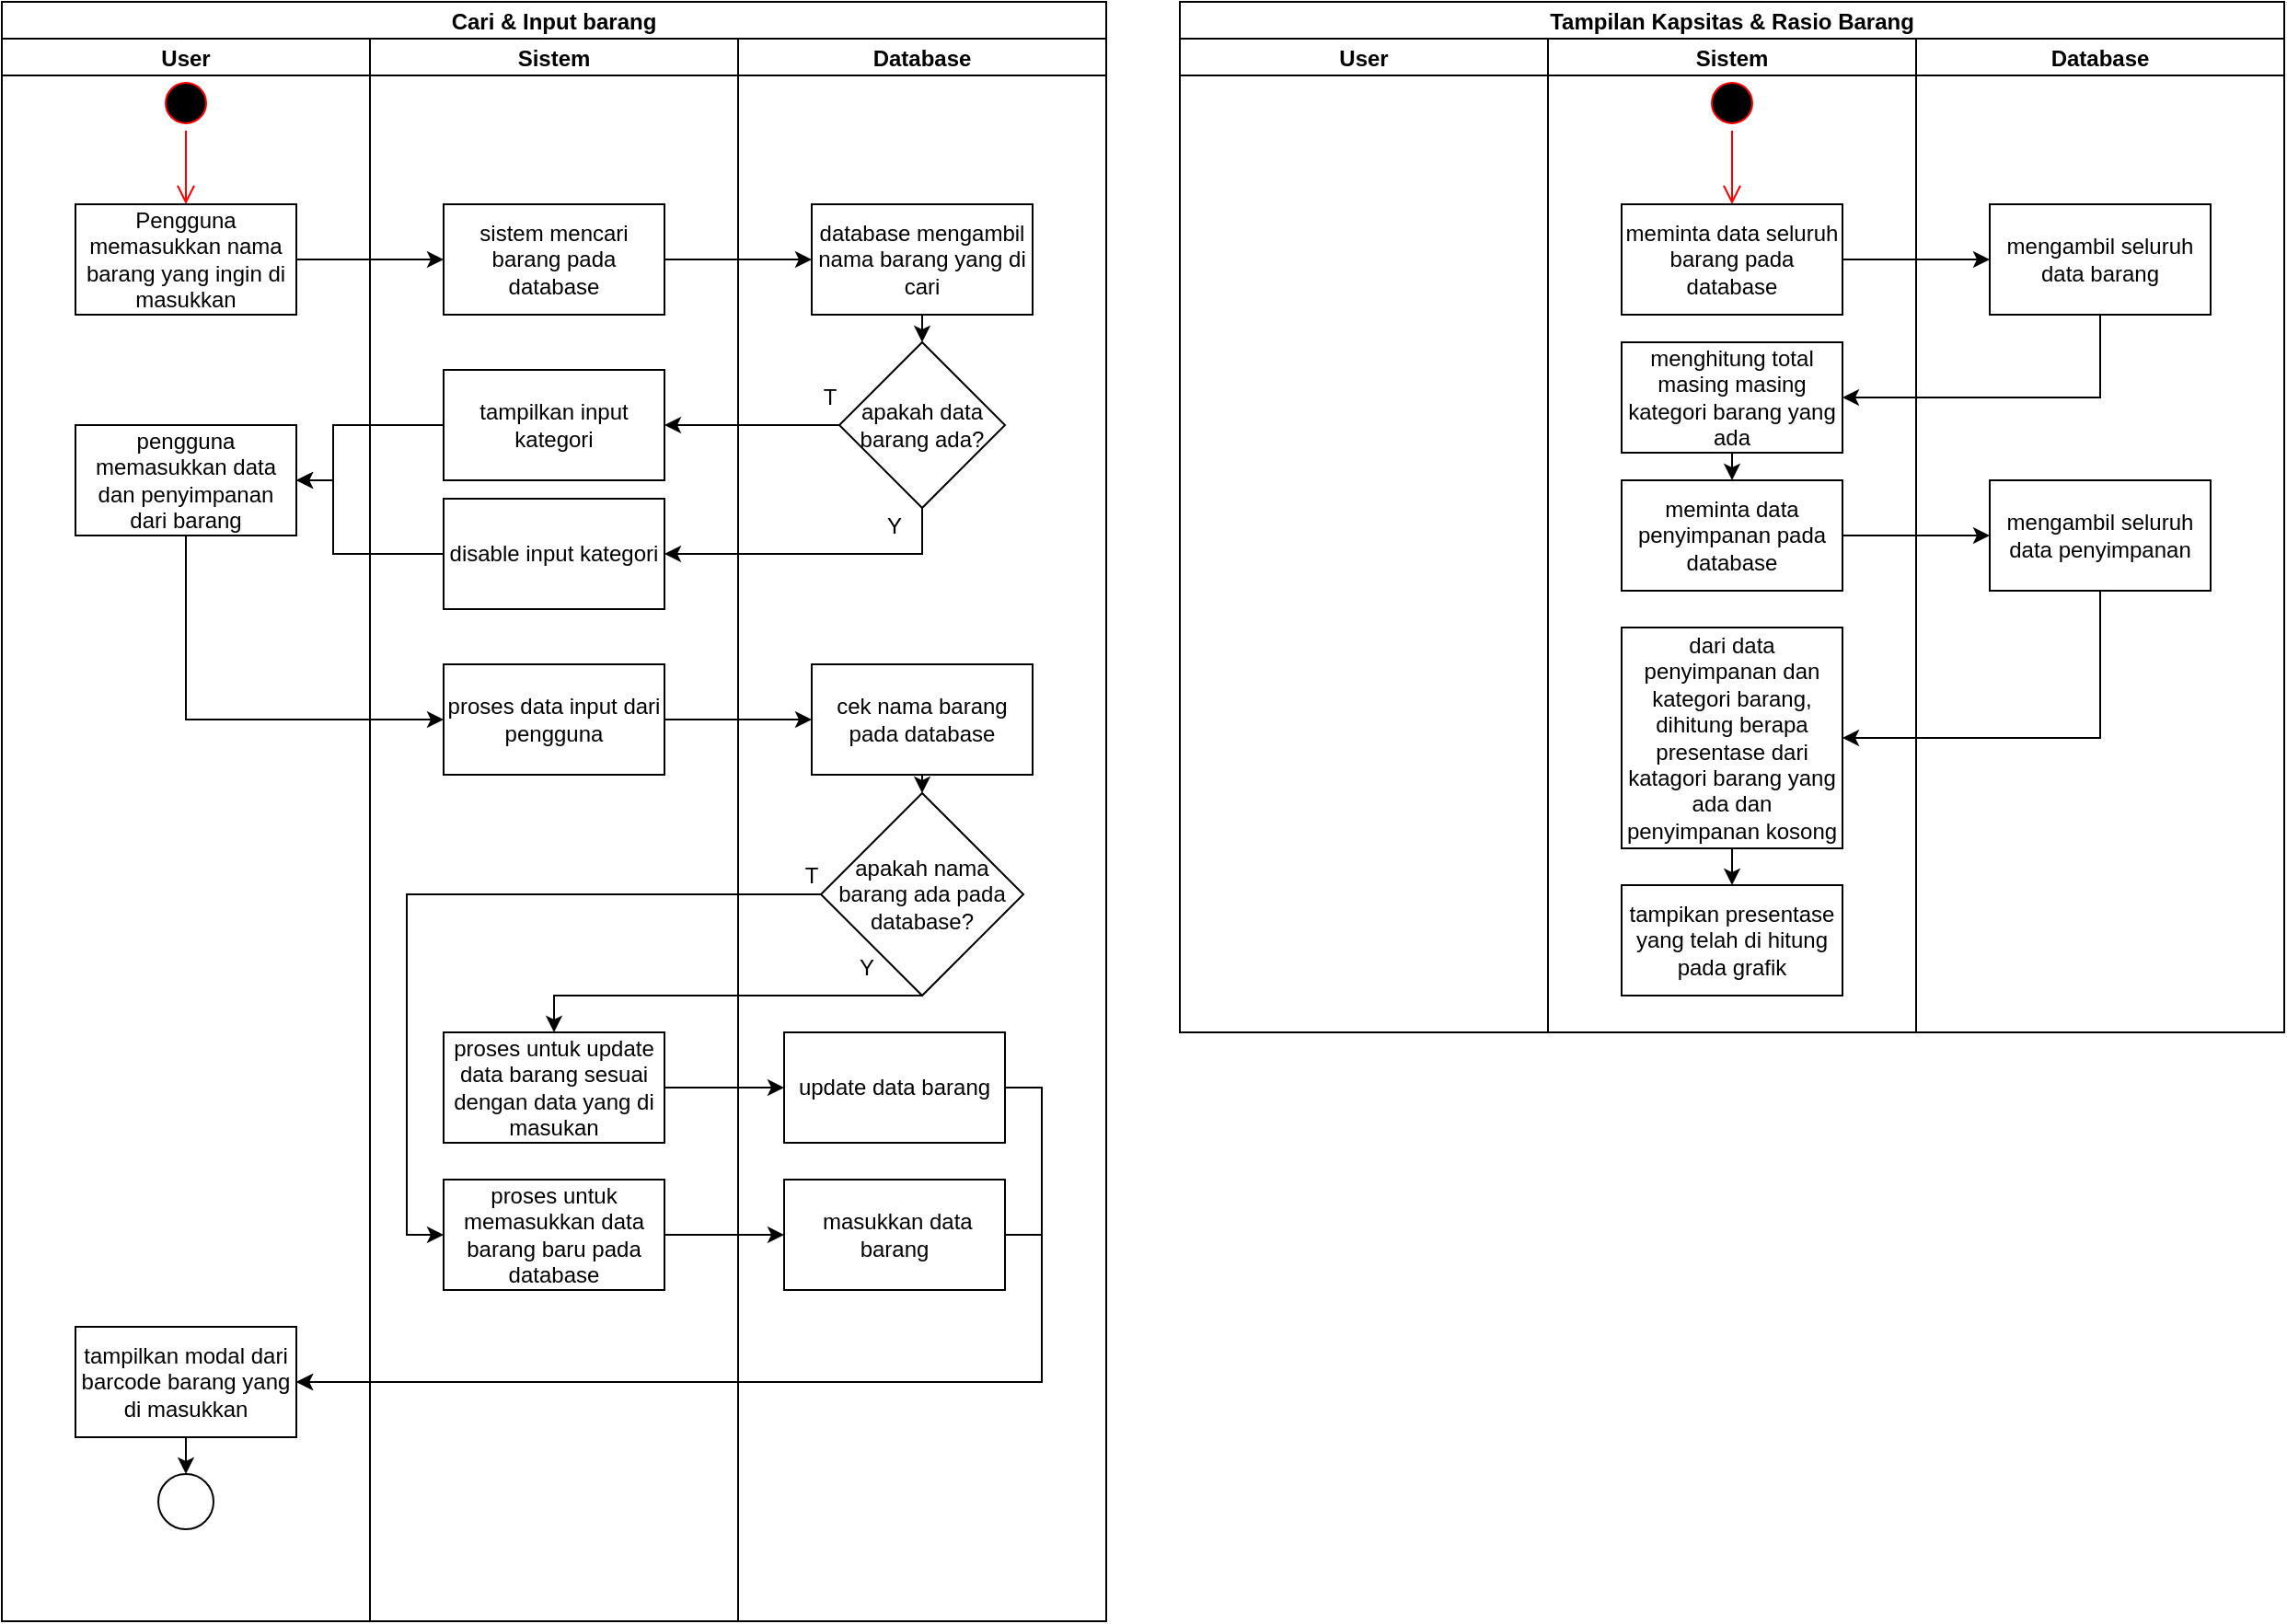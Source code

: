 <mxfile version="16.0.0" type="device"><diagram id="hrJdGsHi9iTmz9ETWkrK" name="Page-1"><mxGraphModel dx="868" dy="425" grid="1" gridSize="10" guides="1" tooltips="1" connect="1" arrows="1" fold="1" page="1" pageScale="1" pageWidth="850" pageHeight="1100" math="0" shadow="0"><root><mxCell id="0"/><mxCell id="1" parent="0"/><mxCell id="8b-02e3Dj9O773r-pmvQ-1" value="Cari &amp; Input barang" style="swimlane;childLayout=stackLayout;resizeParent=1;resizeParentMax=0;startSize=20;" vertex="1" parent="1"><mxGeometry x="40" y="40" width="600" height="880" as="geometry"/></mxCell><mxCell id="8b-02e3Dj9O773r-pmvQ-2" value="User" style="swimlane;startSize=20;" vertex="1" parent="8b-02e3Dj9O773r-pmvQ-1"><mxGeometry y="20" width="200" height="860" as="geometry"/></mxCell><mxCell id="8b-02e3Dj9O773r-pmvQ-5" value="" style="ellipse;html=1;shape=startState;fillColor=#000000;strokeColor=#ff0000;" vertex="1" parent="8b-02e3Dj9O773r-pmvQ-2"><mxGeometry x="85" y="20" width="30" height="30" as="geometry"/></mxCell><mxCell id="8b-02e3Dj9O773r-pmvQ-6" value="" style="edgeStyle=orthogonalEdgeStyle;html=1;verticalAlign=bottom;endArrow=open;endSize=8;strokeColor=#ff0000;rounded=0;" edge="1" source="8b-02e3Dj9O773r-pmvQ-5" parent="8b-02e3Dj9O773r-pmvQ-2"><mxGeometry relative="1" as="geometry"><mxPoint x="100" y="90" as="targetPoint"/></mxGeometry></mxCell><mxCell id="8b-02e3Dj9O773r-pmvQ-7" value="Pengguna memasukkan nama barang yang ingin di masukkan" style="rounded=0;whiteSpace=wrap;html=1;" vertex="1" parent="8b-02e3Dj9O773r-pmvQ-2"><mxGeometry x="40" y="90" width="120" height="60" as="geometry"/></mxCell><mxCell id="8b-02e3Dj9O773r-pmvQ-13" value="pengguna memasukkan data dan penyimpanan dari barang" style="rounded=0;whiteSpace=wrap;html=1;" vertex="1" parent="8b-02e3Dj9O773r-pmvQ-2"><mxGeometry x="40" y="210" width="120" height="60" as="geometry"/></mxCell><mxCell id="8b-02e3Dj9O773r-pmvQ-23" value="" style="ellipse;whiteSpace=wrap;html=1;aspect=fixed;" vertex="1" parent="8b-02e3Dj9O773r-pmvQ-2"><mxGeometry x="85" y="780" width="30" height="30" as="geometry"/></mxCell><mxCell id="8b-02e3Dj9O773r-pmvQ-42" style="edgeStyle=orthogonalEdgeStyle;rounded=0;orthogonalLoop=1;jettySize=auto;html=1;exitX=0.5;exitY=1;exitDx=0;exitDy=0;entryX=0.5;entryY=0;entryDx=0;entryDy=0;" edge="1" parent="8b-02e3Dj9O773r-pmvQ-2" source="8b-02e3Dj9O773r-pmvQ-20" target="8b-02e3Dj9O773r-pmvQ-23"><mxGeometry relative="1" as="geometry"/></mxCell><mxCell id="8b-02e3Dj9O773r-pmvQ-20" value="tampilkan modal dari barcode barang yang di masukkan" style="rounded=0;whiteSpace=wrap;html=1;" vertex="1" parent="8b-02e3Dj9O773r-pmvQ-2"><mxGeometry x="40" y="700" width="120" height="60" as="geometry"/></mxCell><mxCell id="8b-02e3Dj9O773r-pmvQ-3" value="Sistem" style="swimlane;startSize=20;" vertex="1" parent="8b-02e3Dj9O773r-pmvQ-1"><mxGeometry x="200" y="20" width="200" height="860" as="geometry"/></mxCell><mxCell id="8b-02e3Dj9O773r-pmvQ-8" value="sistem mencari barang pada database" style="rounded=0;whiteSpace=wrap;html=1;" vertex="1" parent="8b-02e3Dj9O773r-pmvQ-3"><mxGeometry x="40" y="90" width="120" height="60" as="geometry"/></mxCell><mxCell id="8b-02e3Dj9O773r-pmvQ-11" value="tampilkan input kategori" style="rounded=0;whiteSpace=wrap;html=1;" vertex="1" parent="8b-02e3Dj9O773r-pmvQ-3"><mxGeometry x="40" y="180" width="120" height="60" as="geometry"/></mxCell><mxCell id="8b-02e3Dj9O773r-pmvQ-12" value="disable input kategori" style="rounded=0;whiteSpace=wrap;html=1;" vertex="1" parent="8b-02e3Dj9O773r-pmvQ-3"><mxGeometry x="40" y="250" width="120" height="60" as="geometry"/></mxCell><mxCell id="8b-02e3Dj9O773r-pmvQ-17" value="proses data input dari pengguna" style="rounded=0;whiteSpace=wrap;html=1;" vertex="1" parent="8b-02e3Dj9O773r-pmvQ-3"><mxGeometry x="40" y="340" width="120" height="60" as="geometry"/></mxCell><mxCell id="8b-02e3Dj9O773r-pmvQ-18" value="proses untuk update data barang sesuai dengan data yang di masukan" style="rounded=0;whiteSpace=wrap;html=1;" vertex="1" parent="8b-02e3Dj9O773r-pmvQ-3"><mxGeometry x="40" y="540" width="120" height="60" as="geometry"/></mxCell><mxCell id="8b-02e3Dj9O773r-pmvQ-19" value="proses untuk memasukkan data barang baru pada database" style="rounded=0;whiteSpace=wrap;html=1;" vertex="1" parent="8b-02e3Dj9O773r-pmvQ-3"><mxGeometry x="40" y="620" width="120" height="60" as="geometry"/></mxCell><mxCell id="8b-02e3Dj9O773r-pmvQ-4" value="Database" style="swimlane;startSize=20;" vertex="1" parent="8b-02e3Dj9O773r-pmvQ-1"><mxGeometry x="400" y="20" width="200" height="860" as="geometry"/></mxCell><mxCell id="8b-02e3Dj9O773r-pmvQ-9" value="database mengambil nama barang yang di cari" style="rounded=0;whiteSpace=wrap;html=1;" vertex="1" parent="8b-02e3Dj9O773r-pmvQ-4"><mxGeometry x="40" y="90" width="120" height="60" as="geometry"/></mxCell><mxCell id="8b-02e3Dj9O773r-pmvQ-33" style="edgeStyle=orthogonalEdgeStyle;rounded=0;orthogonalLoop=1;jettySize=auto;html=1;exitX=0.5;exitY=1;exitDx=0;exitDy=0;entryX=0.5;entryY=0;entryDx=0;entryDy=0;" edge="1" parent="8b-02e3Dj9O773r-pmvQ-4" source="8b-02e3Dj9O773r-pmvQ-16" target="8b-02e3Dj9O773r-pmvQ-15"><mxGeometry relative="1" as="geometry"/></mxCell><mxCell id="8b-02e3Dj9O773r-pmvQ-16" value="cek nama barang pada database" style="rounded=0;whiteSpace=wrap;html=1;" vertex="1" parent="8b-02e3Dj9O773r-pmvQ-4"><mxGeometry x="40" y="340" width="120" height="60" as="geometry"/></mxCell><mxCell id="8b-02e3Dj9O773r-pmvQ-15" value="apakah nama barang ada pada database?" style="rhombus;whiteSpace=wrap;html=1;spacing=6;" vertex="1" parent="8b-02e3Dj9O773r-pmvQ-4"><mxGeometry x="45" y="410" width="110" height="110" as="geometry"/></mxCell><mxCell id="8b-02e3Dj9O773r-pmvQ-21" value="update data barang" style="rounded=0;whiteSpace=wrap;html=1;" vertex="1" parent="8b-02e3Dj9O773r-pmvQ-4"><mxGeometry x="25" y="540" width="120" height="60" as="geometry"/></mxCell><mxCell id="8b-02e3Dj9O773r-pmvQ-22" value="&amp;nbsp;masukkan data barang" style="rounded=0;whiteSpace=wrap;html=1;" vertex="1" parent="8b-02e3Dj9O773r-pmvQ-4"><mxGeometry x="25" y="620" width="120" height="60" as="geometry"/></mxCell><mxCell id="8b-02e3Dj9O773r-pmvQ-47" value="Y" style="text;html=1;strokeColor=none;fillColor=none;align=center;verticalAlign=middle;whiteSpace=wrap;rounded=0;" vertex="1" parent="8b-02e3Dj9O773r-pmvQ-4"><mxGeometry x="55" y="250" width="60" height="30" as="geometry"/></mxCell><mxCell id="8b-02e3Dj9O773r-pmvQ-48" value="Y" style="text;html=1;strokeColor=none;fillColor=none;align=center;verticalAlign=middle;whiteSpace=wrap;rounded=0;" vertex="1" parent="8b-02e3Dj9O773r-pmvQ-4"><mxGeometry x="40" y="490" width="60" height="30" as="geometry"/></mxCell><mxCell id="8b-02e3Dj9O773r-pmvQ-49" value="T" style="text;html=1;strokeColor=none;fillColor=none;align=center;verticalAlign=middle;whiteSpace=wrap;rounded=0;" vertex="1" parent="8b-02e3Dj9O773r-pmvQ-4"><mxGeometry x="20" y="180" width="60" height="30" as="geometry"/></mxCell><mxCell id="8b-02e3Dj9O773r-pmvQ-50" value="T" style="text;html=1;strokeColor=none;fillColor=none;align=center;verticalAlign=middle;whiteSpace=wrap;rounded=0;" vertex="1" parent="8b-02e3Dj9O773r-pmvQ-4"><mxGeometry x="10" y="440" width="60" height="30" as="geometry"/></mxCell><mxCell id="8b-02e3Dj9O773r-pmvQ-24" style="edgeStyle=orthogonalEdgeStyle;rounded=0;orthogonalLoop=1;jettySize=auto;html=1;exitX=1;exitY=0.5;exitDx=0;exitDy=0;entryX=0;entryY=0.5;entryDx=0;entryDy=0;" edge="1" parent="8b-02e3Dj9O773r-pmvQ-1" source="8b-02e3Dj9O773r-pmvQ-7" target="8b-02e3Dj9O773r-pmvQ-8"><mxGeometry relative="1" as="geometry"/></mxCell><mxCell id="8b-02e3Dj9O773r-pmvQ-25" style="edgeStyle=orthogonalEdgeStyle;rounded=0;orthogonalLoop=1;jettySize=auto;html=1;exitX=1;exitY=0.5;exitDx=0;exitDy=0;entryX=0;entryY=0.5;entryDx=0;entryDy=0;" edge="1" parent="8b-02e3Dj9O773r-pmvQ-1" source="8b-02e3Dj9O773r-pmvQ-8" target="8b-02e3Dj9O773r-pmvQ-9"><mxGeometry relative="1" as="geometry"/></mxCell><mxCell id="8b-02e3Dj9O773r-pmvQ-29" style="edgeStyle=orthogonalEdgeStyle;rounded=0;orthogonalLoop=1;jettySize=auto;html=1;exitX=0;exitY=0.5;exitDx=0;exitDy=0;entryX=1;entryY=0.5;entryDx=0;entryDy=0;" edge="1" parent="8b-02e3Dj9O773r-pmvQ-1" source="8b-02e3Dj9O773r-pmvQ-11" target="8b-02e3Dj9O773r-pmvQ-13"><mxGeometry relative="1" as="geometry"><Array as="points"><mxPoint x="180" y="230"/><mxPoint x="180" y="260"/></Array></mxGeometry></mxCell><mxCell id="8b-02e3Dj9O773r-pmvQ-30" style="edgeStyle=orthogonalEdgeStyle;rounded=0;orthogonalLoop=1;jettySize=auto;html=1;exitX=0;exitY=0.5;exitDx=0;exitDy=0;entryX=1;entryY=0.5;entryDx=0;entryDy=0;" edge="1" parent="8b-02e3Dj9O773r-pmvQ-1" source="8b-02e3Dj9O773r-pmvQ-12" target="8b-02e3Dj9O773r-pmvQ-13"><mxGeometry relative="1" as="geometry"><Array as="points"><mxPoint x="180" y="300"/><mxPoint x="180" y="260"/></Array></mxGeometry></mxCell><mxCell id="8b-02e3Dj9O773r-pmvQ-31" style="edgeStyle=orthogonalEdgeStyle;rounded=0;orthogonalLoop=1;jettySize=auto;html=1;exitX=0.5;exitY=1;exitDx=0;exitDy=0;entryX=0;entryY=0.5;entryDx=0;entryDy=0;" edge="1" parent="8b-02e3Dj9O773r-pmvQ-1" source="8b-02e3Dj9O773r-pmvQ-13" target="8b-02e3Dj9O773r-pmvQ-17"><mxGeometry relative="1" as="geometry"/></mxCell><mxCell id="8b-02e3Dj9O773r-pmvQ-32" style="edgeStyle=orthogonalEdgeStyle;rounded=0;orthogonalLoop=1;jettySize=auto;html=1;exitX=1;exitY=0.5;exitDx=0;exitDy=0;entryX=0;entryY=0.5;entryDx=0;entryDy=0;" edge="1" parent="8b-02e3Dj9O773r-pmvQ-1" source="8b-02e3Dj9O773r-pmvQ-17" target="8b-02e3Dj9O773r-pmvQ-16"><mxGeometry relative="1" as="geometry"/></mxCell><mxCell id="8b-02e3Dj9O773r-pmvQ-35" value="" style="edgeStyle=orthogonalEdgeStyle;rounded=0;orthogonalLoop=1;jettySize=auto;html=1;" edge="1" parent="8b-02e3Dj9O773r-pmvQ-1" source="8b-02e3Dj9O773r-pmvQ-18" target="8b-02e3Dj9O773r-pmvQ-21"><mxGeometry relative="1" as="geometry"/></mxCell><mxCell id="8b-02e3Dj9O773r-pmvQ-37" style="edgeStyle=orthogonalEdgeStyle;rounded=0;orthogonalLoop=1;jettySize=auto;html=1;exitX=0.5;exitY=1;exitDx=0;exitDy=0;entryX=0.5;entryY=0;entryDx=0;entryDy=0;" edge="1" parent="8b-02e3Dj9O773r-pmvQ-1" source="8b-02e3Dj9O773r-pmvQ-15" target="8b-02e3Dj9O773r-pmvQ-18"><mxGeometry relative="1" as="geometry"><Array as="points"><mxPoint x="300" y="540"/></Array></mxGeometry></mxCell><mxCell id="8b-02e3Dj9O773r-pmvQ-38" style="edgeStyle=orthogonalEdgeStyle;rounded=0;orthogonalLoop=1;jettySize=auto;html=1;exitX=0;exitY=0.5;exitDx=0;exitDy=0;entryX=0;entryY=0.5;entryDx=0;entryDy=0;" edge="1" parent="8b-02e3Dj9O773r-pmvQ-1" source="8b-02e3Dj9O773r-pmvQ-15" target="8b-02e3Dj9O773r-pmvQ-19"><mxGeometry relative="1" as="geometry"/></mxCell><mxCell id="8b-02e3Dj9O773r-pmvQ-39" style="edgeStyle=orthogonalEdgeStyle;rounded=0;orthogonalLoop=1;jettySize=auto;html=1;exitX=1;exitY=0.5;exitDx=0;exitDy=0;entryX=0;entryY=0.5;entryDx=0;entryDy=0;" edge="1" parent="8b-02e3Dj9O773r-pmvQ-1" source="8b-02e3Dj9O773r-pmvQ-19" target="8b-02e3Dj9O773r-pmvQ-22"><mxGeometry relative="1" as="geometry"/></mxCell><mxCell id="8b-02e3Dj9O773r-pmvQ-40" style="edgeStyle=orthogonalEdgeStyle;rounded=0;orthogonalLoop=1;jettySize=auto;html=1;exitX=1;exitY=0.5;exitDx=0;exitDy=0;entryX=1;entryY=0.5;entryDx=0;entryDy=0;" edge="1" parent="8b-02e3Dj9O773r-pmvQ-1" source="8b-02e3Dj9O773r-pmvQ-21" target="8b-02e3Dj9O773r-pmvQ-20"><mxGeometry relative="1" as="geometry"/></mxCell><mxCell id="8b-02e3Dj9O773r-pmvQ-41" style="edgeStyle=orthogonalEdgeStyle;rounded=0;orthogonalLoop=1;jettySize=auto;html=1;exitX=1;exitY=0.5;exitDx=0;exitDy=0;" edge="1" parent="1" source="8b-02e3Dj9O773r-pmvQ-22"><mxGeometry relative="1" as="geometry"><mxPoint x="200" y="790" as="targetPoint"/><Array as="points"><mxPoint x="605" y="710"/><mxPoint x="605" y="790"/></Array></mxGeometry></mxCell><mxCell id="8b-02e3Dj9O773r-pmvQ-45" style="edgeStyle=orthogonalEdgeStyle;rounded=0;orthogonalLoop=1;jettySize=auto;html=1;exitX=0.5;exitY=1;exitDx=0;exitDy=0;entryX=1;entryY=0.5;entryDx=0;entryDy=0;" edge="1" parent="1" source="8b-02e3Dj9O773r-pmvQ-10" target="8b-02e3Dj9O773r-pmvQ-12"><mxGeometry relative="1" as="geometry"/></mxCell><mxCell id="8b-02e3Dj9O773r-pmvQ-10" value="apakah data barang ada?" style="rhombus;whiteSpace=wrap;html=1;spacing=10;" vertex="1" parent="1"><mxGeometry x="495" y="225" width="90" height="90" as="geometry"/></mxCell><mxCell id="8b-02e3Dj9O773r-pmvQ-43" style="edgeStyle=orthogonalEdgeStyle;rounded=0;orthogonalLoop=1;jettySize=auto;html=1;exitX=0;exitY=0.5;exitDx=0;exitDy=0;entryX=1;entryY=0.5;entryDx=0;entryDy=0;" edge="1" parent="1" source="8b-02e3Dj9O773r-pmvQ-10" target="8b-02e3Dj9O773r-pmvQ-11"><mxGeometry relative="1" as="geometry"/></mxCell><mxCell id="8b-02e3Dj9O773r-pmvQ-46" style="edgeStyle=orthogonalEdgeStyle;rounded=0;orthogonalLoop=1;jettySize=auto;html=1;exitX=0.5;exitY=1;exitDx=0;exitDy=0;entryX=0.5;entryY=0;entryDx=0;entryDy=0;" edge="1" parent="1" source="8b-02e3Dj9O773r-pmvQ-9" target="8b-02e3Dj9O773r-pmvQ-10"><mxGeometry relative="1" as="geometry"/></mxCell><mxCell id="8b-02e3Dj9O773r-pmvQ-51" value="Tampilan Kapsitas &amp; Rasio Barang" style="swimlane;childLayout=stackLayout;resizeParent=1;resizeParentMax=0;startSize=20;" vertex="1" parent="1"><mxGeometry x="680" y="40" width="600" height="560" as="geometry"/></mxCell><mxCell id="8b-02e3Dj9O773r-pmvQ-52" value="User" style="swimlane;startSize=20;" vertex="1" parent="8b-02e3Dj9O773r-pmvQ-51"><mxGeometry y="20" width="200" height="540" as="geometry"/></mxCell><mxCell id="8b-02e3Dj9O773r-pmvQ-53" value="Sistem" style="swimlane;startSize=20;" vertex="1" parent="8b-02e3Dj9O773r-pmvQ-51"><mxGeometry x="200" y="20" width="200" height="540" as="geometry"/></mxCell><mxCell id="8b-02e3Dj9O773r-pmvQ-55" value="" style="ellipse;html=1;shape=startState;fillColor=#000000;strokeColor=#ff0000;" vertex="1" parent="8b-02e3Dj9O773r-pmvQ-53"><mxGeometry x="85" y="20" width="30" height="30" as="geometry"/></mxCell><mxCell id="8b-02e3Dj9O773r-pmvQ-56" value="" style="edgeStyle=orthogonalEdgeStyle;html=1;verticalAlign=bottom;endArrow=open;endSize=8;strokeColor=#ff0000;rounded=0;" edge="1" source="8b-02e3Dj9O773r-pmvQ-55" parent="8b-02e3Dj9O773r-pmvQ-53"><mxGeometry relative="1" as="geometry"><mxPoint x="100" y="90" as="targetPoint"/></mxGeometry></mxCell><mxCell id="8b-02e3Dj9O773r-pmvQ-57" value="meminta data penyimpanan pada database" style="rounded=0;whiteSpace=wrap;html=1;" vertex="1" parent="8b-02e3Dj9O773r-pmvQ-53"><mxGeometry x="40" y="240" width="120" height="60" as="geometry"/></mxCell><mxCell id="8b-02e3Dj9O773r-pmvQ-59" value="meminta data seluruh barang pada database" style="rounded=0;whiteSpace=wrap;html=1;" vertex="1" parent="8b-02e3Dj9O773r-pmvQ-53"><mxGeometry x="40" y="90" width="120" height="60" as="geometry"/></mxCell><mxCell id="8b-02e3Dj9O773r-pmvQ-66" style="edgeStyle=orthogonalEdgeStyle;rounded=0;orthogonalLoop=1;jettySize=auto;html=1;exitX=0.5;exitY=1;exitDx=0;exitDy=0;entryX=0.5;entryY=0;entryDx=0;entryDy=0;" edge="1" parent="8b-02e3Dj9O773r-pmvQ-53" source="8b-02e3Dj9O773r-pmvQ-61" target="8b-02e3Dj9O773r-pmvQ-57"><mxGeometry relative="1" as="geometry"/></mxCell><mxCell id="8b-02e3Dj9O773r-pmvQ-61" value="menghitung total masing masing kategori barang yang ada" style="rounded=0;whiteSpace=wrap;html=1;" vertex="1" parent="8b-02e3Dj9O773r-pmvQ-53"><mxGeometry x="40" y="165" width="120" height="60" as="geometry"/></mxCell><mxCell id="8b-02e3Dj9O773r-pmvQ-69" style="edgeStyle=orthogonalEdgeStyle;rounded=0;orthogonalLoop=1;jettySize=auto;html=1;exitX=0.5;exitY=1;exitDx=0;exitDy=0;entryX=0.5;entryY=0;entryDx=0;entryDy=0;" edge="1" parent="8b-02e3Dj9O773r-pmvQ-53" source="8b-02e3Dj9O773r-pmvQ-62" target="8b-02e3Dj9O773r-pmvQ-63"><mxGeometry relative="1" as="geometry"/></mxCell><mxCell id="8b-02e3Dj9O773r-pmvQ-62" value="dari data penyimpanan dan kategori barang, dihitung berapa presentase dari katagori barang yang ada dan penyimpanan kosong" style="rounded=0;whiteSpace=wrap;html=1;" vertex="1" parent="8b-02e3Dj9O773r-pmvQ-53"><mxGeometry x="40" y="320" width="120" height="120" as="geometry"/></mxCell><mxCell id="8b-02e3Dj9O773r-pmvQ-63" value="tampikan presentase yang telah di hitung pada grafik" style="rounded=0;whiteSpace=wrap;html=1;" vertex="1" parent="8b-02e3Dj9O773r-pmvQ-53"><mxGeometry x="40" y="460" width="120" height="60" as="geometry"/></mxCell><mxCell id="8b-02e3Dj9O773r-pmvQ-54" value="Database" style="swimlane;startSize=20;" vertex="1" parent="8b-02e3Dj9O773r-pmvQ-51"><mxGeometry x="400" y="20" width="200" height="540" as="geometry"/></mxCell><mxCell id="8b-02e3Dj9O773r-pmvQ-58" value="mengambil seluruh data penyimpanan" style="rounded=0;whiteSpace=wrap;html=1;" vertex="1" parent="8b-02e3Dj9O773r-pmvQ-54"><mxGeometry x="40" y="240" width="120" height="60" as="geometry"/></mxCell><mxCell id="8b-02e3Dj9O773r-pmvQ-60" value="mengambil seluruh data barang" style="rounded=0;whiteSpace=wrap;html=1;" vertex="1" parent="8b-02e3Dj9O773r-pmvQ-54"><mxGeometry x="40" y="90" width="120" height="60" as="geometry"/></mxCell><mxCell id="8b-02e3Dj9O773r-pmvQ-64" style="edgeStyle=orthogonalEdgeStyle;rounded=0;orthogonalLoop=1;jettySize=auto;html=1;exitX=1;exitY=0.5;exitDx=0;exitDy=0;entryX=0;entryY=0.5;entryDx=0;entryDy=0;" edge="1" parent="8b-02e3Dj9O773r-pmvQ-51" source="8b-02e3Dj9O773r-pmvQ-59" target="8b-02e3Dj9O773r-pmvQ-60"><mxGeometry relative="1" as="geometry"/></mxCell><mxCell id="8b-02e3Dj9O773r-pmvQ-65" style="edgeStyle=orthogonalEdgeStyle;rounded=0;orthogonalLoop=1;jettySize=auto;html=1;exitX=0.5;exitY=1;exitDx=0;exitDy=0;entryX=1;entryY=0.5;entryDx=0;entryDy=0;" edge="1" parent="8b-02e3Dj9O773r-pmvQ-51" source="8b-02e3Dj9O773r-pmvQ-60" target="8b-02e3Dj9O773r-pmvQ-61"><mxGeometry relative="1" as="geometry"/></mxCell><mxCell id="8b-02e3Dj9O773r-pmvQ-67" style="edgeStyle=orthogonalEdgeStyle;rounded=0;orthogonalLoop=1;jettySize=auto;html=1;exitX=1;exitY=0.5;exitDx=0;exitDy=0;entryX=0;entryY=0.5;entryDx=0;entryDy=0;" edge="1" parent="8b-02e3Dj9O773r-pmvQ-51" source="8b-02e3Dj9O773r-pmvQ-57" target="8b-02e3Dj9O773r-pmvQ-58"><mxGeometry relative="1" as="geometry"/></mxCell><mxCell id="8b-02e3Dj9O773r-pmvQ-68" style="edgeStyle=orthogonalEdgeStyle;rounded=0;orthogonalLoop=1;jettySize=auto;html=1;exitX=0.5;exitY=1;exitDx=0;exitDy=0;entryX=1;entryY=0.5;entryDx=0;entryDy=0;" edge="1" parent="8b-02e3Dj9O773r-pmvQ-51" source="8b-02e3Dj9O773r-pmvQ-58" target="8b-02e3Dj9O773r-pmvQ-62"><mxGeometry relative="1" as="geometry"/></mxCell></root></mxGraphModel></diagram></mxfile>